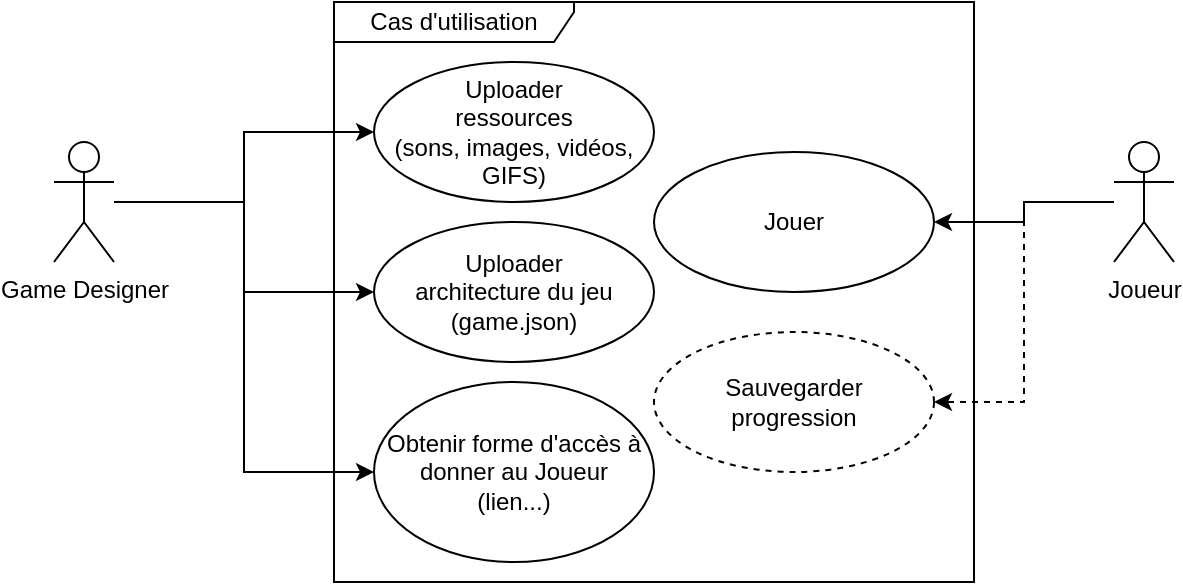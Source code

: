 <mxfile version="12.2.6" type="github" pages="1">
  <diagram id="Seq3M3axJOQXlQTi5IoV" name="Page-1">
    <mxGraphModel dx="932" dy="542" grid="1" gridSize="10" guides="1" tooltips="1" connect="1" arrows="1" fold="1" page="1" pageScale="1" pageWidth="1169" pageHeight="827" math="0" shadow="0">
      <root>
        <mxCell id="0"/>
        <mxCell id="1" parent="0"/>
        <mxCell id="7RbwJ9utHhzfy034rdWE-1" value="Cas d&#39;utilisation" style="shape=umlFrame;whiteSpace=wrap;html=1;width=120;height=20;" parent="1" vertex="1">
          <mxGeometry x="230" y="140" width="320" height="290" as="geometry"/>
        </mxCell>
        <mxCell id="y6tGW5um17TOTgdWtkRg-7" style="edgeStyle=orthogonalEdgeStyle;rounded=0;orthogonalLoop=1;jettySize=auto;html=1;entryX=0;entryY=0.5;entryDx=0;entryDy=0;" parent="1" source="7RbwJ9utHhzfy034rdWE-2" target="y6tGW5um17TOTgdWtkRg-4" edge="1">
          <mxGeometry relative="1" as="geometry"/>
        </mxCell>
        <mxCell id="y6tGW5um17TOTgdWtkRg-8" style="edgeStyle=orthogonalEdgeStyle;rounded=0;orthogonalLoop=1;jettySize=auto;html=1;" parent="1" source="7RbwJ9utHhzfy034rdWE-2" target="y6tGW5um17TOTgdWtkRg-2" edge="1">
          <mxGeometry relative="1" as="geometry"/>
        </mxCell>
        <mxCell id="y6tGW5um17TOTgdWtkRg-9" style="edgeStyle=orthogonalEdgeStyle;rounded=0;orthogonalLoop=1;jettySize=auto;html=1;entryX=0;entryY=0.5;entryDx=0;entryDy=0;" parent="1" source="7RbwJ9utHhzfy034rdWE-2" target="y6tGW5um17TOTgdWtkRg-1" edge="1">
          <mxGeometry relative="1" as="geometry"/>
        </mxCell>
        <mxCell id="7RbwJ9utHhzfy034rdWE-2" value="&lt;div&gt;Game Designer&lt;/div&gt;" style="shape=umlActor;verticalLabelPosition=bottom;labelBackgroundColor=#ffffff;verticalAlign=top;html=1;outlineConnect=0;" parent="1" vertex="1">
          <mxGeometry x="90" y="210" width="30" height="60" as="geometry"/>
        </mxCell>
        <mxCell id="y6tGW5um17TOTgdWtkRg-10" style="edgeStyle=orthogonalEdgeStyle;rounded=0;orthogonalLoop=1;jettySize=auto;html=1;" parent="1" source="7RbwJ9utHhzfy034rdWE-3" target="y6tGW5um17TOTgdWtkRg-3" edge="1">
          <mxGeometry relative="1" as="geometry"/>
        </mxCell>
        <mxCell id="0fI6QdBfi40s-nEuyPeR-2" style="edgeStyle=orthogonalEdgeStyle;rounded=0;orthogonalLoop=1;jettySize=auto;html=1;entryX=1;entryY=0.5;entryDx=0;entryDy=0;dashed=1;" edge="1" parent="1" source="7RbwJ9utHhzfy034rdWE-3" target="0fI6QdBfi40s-nEuyPeR-1">
          <mxGeometry relative="1" as="geometry"/>
        </mxCell>
        <mxCell id="7RbwJ9utHhzfy034rdWE-3" value="&lt;div&gt;Joueur&lt;/div&gt;" style="shape=umlActor;verticalLabelPosition=bottom;labelBackgroundColor=#ffffff;verticalAlign=top;html=1;outlineConnect=0;" parent="1" vertex="1">
          <mxGeometry x="620" y="210" width="30" height="60" as="geometry"/>
        </mxCell>
        <mxCell id="y6tGW5um17TOTgdWtkRg-1" value="&lt;div&gt;Uploader&lt;/div&gt;&lt;div&gt;ressources&lt;/div&gt;&lt;div&gt;(sons, images, vidéos, GIFS)&lt;br&gt;&lt;/div&gt;" style="ellipse;whiteSpace=wrap;html=1;" parent="1" vertex="1">
          <mxGeometry x="250" y="170" width="140" height="70" as="geometry"/>
        </mxCell>
        <mxCell id="y6tGW5um17TOTgdWtkRg-2" value="&lt;div&gt;Uploader&lt;/div&gt;&lt;div&gt;architecture du jeu&lt;/div&gt;&lt;div&gt;(game.json)&lt;/div&gt;" style="ellipse;whiteSpace=wrap;html=1;" parent="1" vertex="1">
          <mxGeometry x="250" y="250" width="140" height="70" as="geometry"/>
        </mxCell>
        <mxCell id="y6tGW5um17TOTgdWtkRg-3" value="&lt;div&gt;Jouer&lt;/div&gt;" style="ellipse;whiteSpace=wrap;html=1;" parent="1" vertex="1">
          <mxGeometry x="390" y="215" width="140" height="70" as="geometry"/>
        </mxCell>
        <mxCell id="y6tGW5um17TOTgdWtkRg-4" value="&lt;div&gt;Obtenir forme d&#39;accès à donner au Joueur&lt;/div&gt;&lt;div&gt;(lien...)&lt;br&gt;&lt;/div&gt;" style="ellipse;whiteSpace=wrap;html=1;" parent="1" vertex="1">
          <mxGeometry x="250" y="330" width="140" height="90" as="geometry"/>
        </mxCell>
        <mxCell id="0fI6QdBfi40s-nEuyPeR-1" value="&lt;div&gt;Sauvegarder&lt;/div&gt;&lt;div&gt;progression&lt;/div&gt;" style="ellipse;whiteSpace=wrap;html=1;dashed=1;" vertex="1" parent="1">
          <mxGeometry x="390" y="305" width="140" height="70" as="geometry"/>
        </mxCell>
      </root>
    </mxGraphModel>
  </diagram>
</mxfile>
